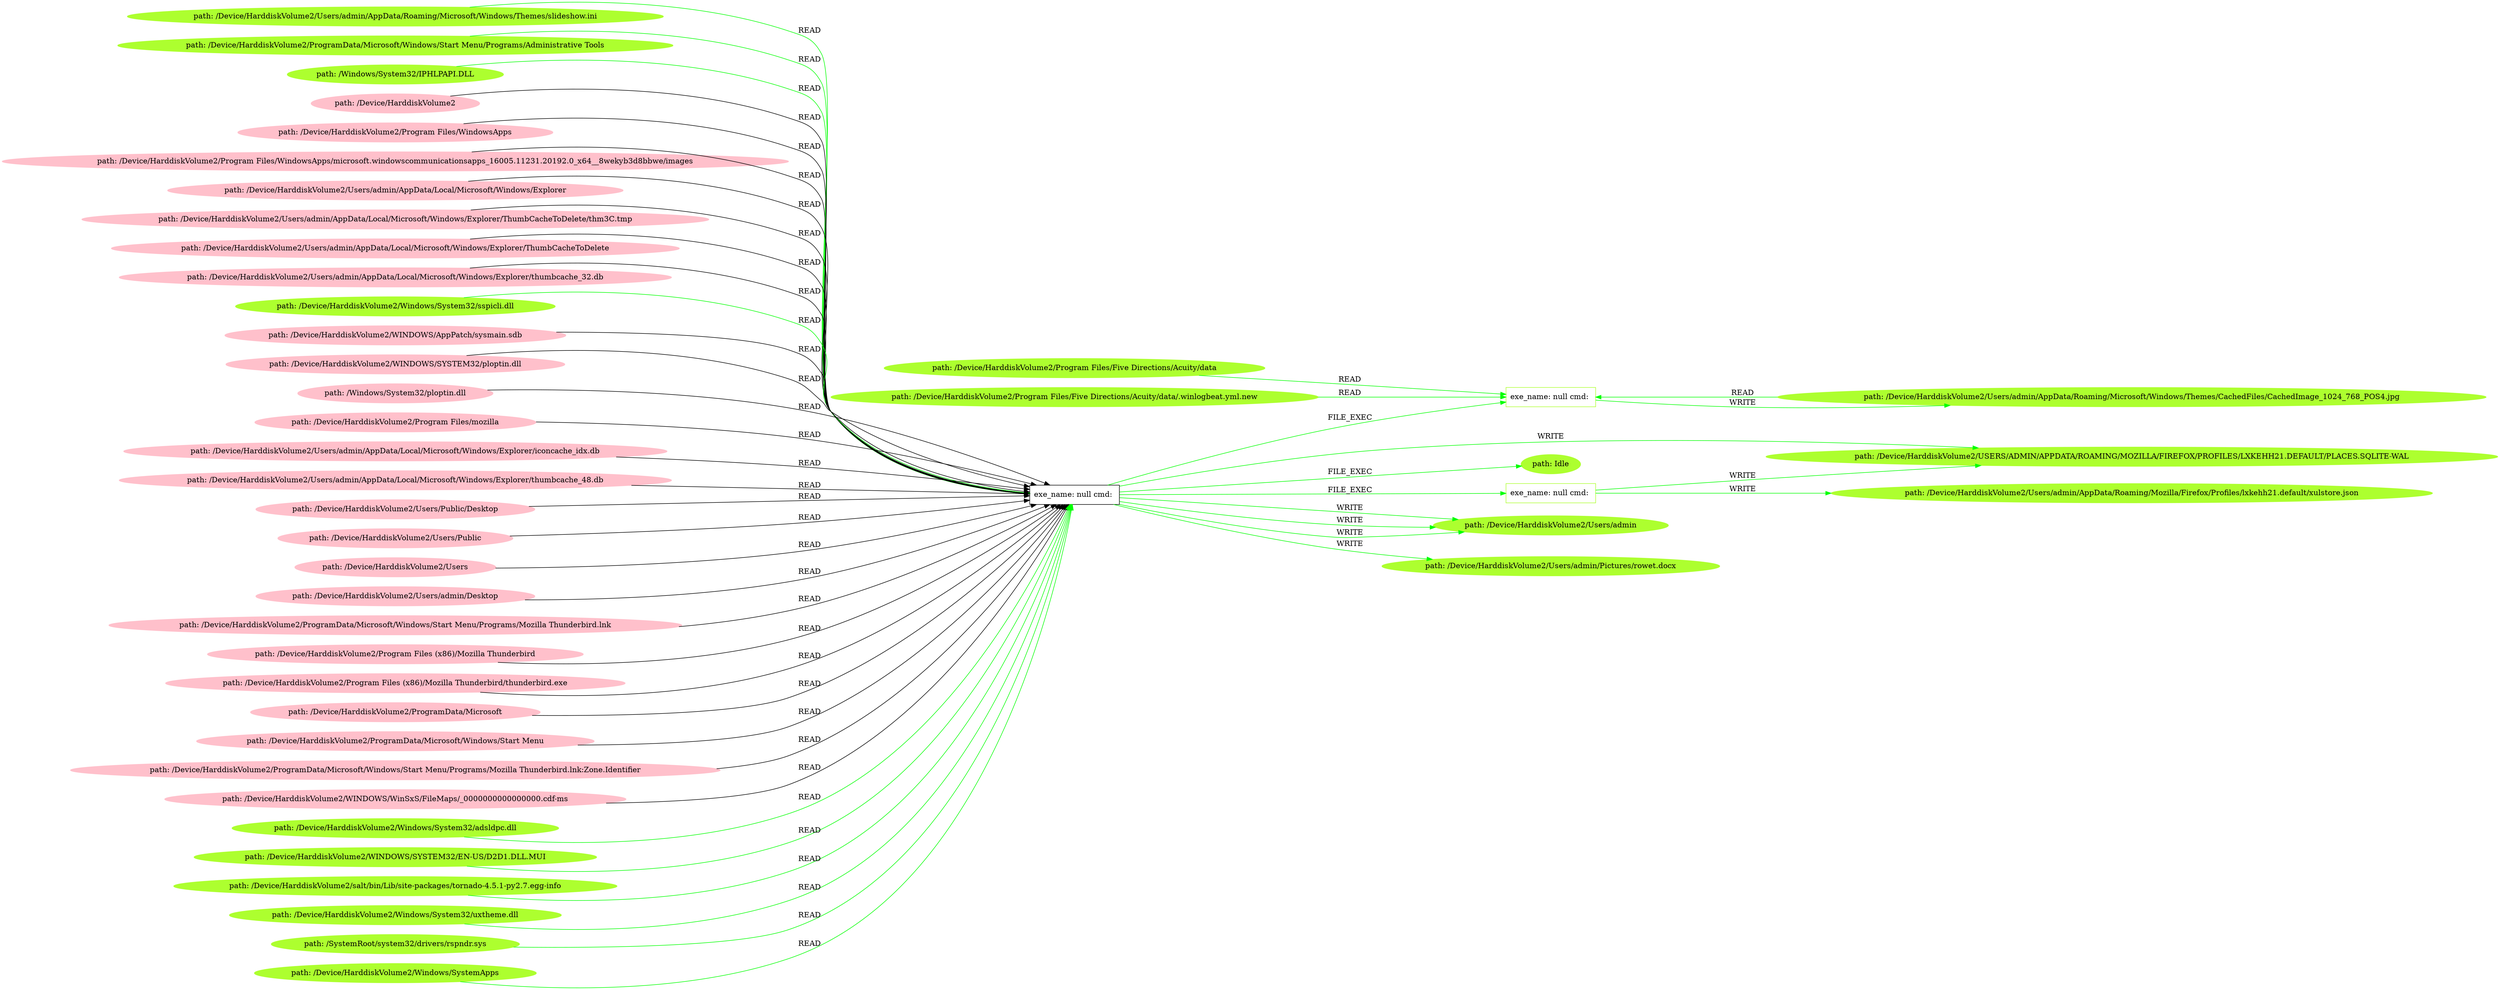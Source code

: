 digraph {
	rankdir=LR
	0 [label="exe_name: null cmd: " color=black shape=box style=solid]
	44 [label="exe_name: null cmd: " color=greenyellow shape=box style=solid]
	0 -> 44 [label=FILE_EXEC color=green]
	0 [label="exe_name: null cmd: " color=black shape=box style=solid]
	50 [label="exe_name: null cmd: " color=greenyellow shape=box style=solid]
	0 -> 50 [label=FILE_EXEC color=green]
	53 [label="path: /Device/HarddiskVolume2/Program Files/Five Directions/Acuity/data" color=greenyellow shape=oval style=filled]
	50 [label="exe_name: null cmd: " color=greenyellow shape=box style=solid]
	53 -> 50 [label=READ color=green]
	50 [label="exe_name: null cmd: " color=greenyellow shape=box style=solid]
	51 [label="path: /Device/HarddiskVolume2/Users/admin/AppData/Roaming/Microsoft/Windows/Themes/CachedFiles/CachedImage_1024_768_POS4.jpg" color=greenyellow shape=oval style=filled]
	50 -> 51 [label=WRITE color=green]
	51 [label="path: /Device/HarddiskVolume2/Users/admin/AppData/Roaming/Microsoft/Windows/Themes/CachedFiles/CachedImage_1024_768_POS4.jpg" color=greenyellow shape=oval style=filled]
	50 [label="exe_name: null cmd: " color=greenyellow shape=box style=solid]
	51 -> 50 [label=READ color=green]
	52 [label="path: /Device/HarddiskVolume2/Program Files/Five Directions/Acuity/data/.winlogbeat.yml.new" color=greenyellow shape=oval style=filled]
	50 [label="exe_name: null cmd: " color=greenyellow shape=box style=solid]
	52 -> 50 [label=READ color=green]
	57 [label="path: /Device/HarddiskVolume2/Users/admin/AppData/Roaming/Microsoft/Windows/Themes/slideshow.ini" color=greenyellow shape=oval style=filled]
	0 [label="exe_name: null cmd: " color=black shape=box style=solid]
	57 -> 0 [label=READ color=green]
	64 [label="path: /Device/HarddiskVolume2/ProgramData/Microsoft/Windows/Start Menu/Programs/Administrative Tools" color=greenyellow shape=oval style=filled]
	0 [label="exe_name: null cmd: " color=black shape=box style=solid]
	64 -> 0 [label=READ color=green]
	58 [label="path: /Windows/System32/IPHLPAPI.DLL" color=greenyellow shape=oval style=filled]
	0 [label="exe_name: null cmd: " color=black shape=box style=solid]
	58 -> 0 [label=READ color=green]
	30 [label="path: /Device/HarddiskVolume2" color=pink shape=oval style=filled]
	0 [label="exe_name: null cmd: " color=black shape=box style=solid]
	30 -> 0 [label=READ color=black]
	8 [label="path: /Device/HarddiskVolume2/Program Files/WindowsApps" color=pink shape=oval style=filled]
	0 [label="exe_name: null cmd: " color=black shape=box style=solid]
	8 -> 0 [label=READ color=black]
	21 [label="path: /Device/HarddiskVolume2/Program Files/WindowsApps/microsoft.windowscommunicationsapps_16005.11231.20192.0_x64__8wekyb3d8bbwe/images" color=pink shape=oval style=filled]
	0 [label="exe_name: null cmd: " color=black shape=box style=solid]
	21 -> 0 [label=READ color=black]
	10 [label="path: /Device/HarddiskVolume2/Users/admin/AppData/Local/Microsoft/Windows/Explorer" color=pink shape=oval style=filled]
	0 [label="exe_name: null cmd: " color=black shape=box style=solid]
	10 -> 0 [label=READ color=black]
	14 [label="path: /Device/HarddiskVolume2/Users/admin/AppData/Local/Microsoft/Windows/Explorer/ThumbCacheToDelete/thm3C.tmp" color=pink shape=oval style=filled]
	0 [label="exe_name: null cmd: " color=black shape=box style=solid]
	14 -> 0 [label=READ color=black]
	40 [label="path: /Device/HarddiskVolume2/Users/admin/AppData/Local/Microsoft/Windows/Explorer/ThumbCacheToDelete" color=pink shape=oval style=filled]
	0 [label="exe_name: null cmd: " color=black shape=box style=solid]
	40 -> 0 [label=READ color=black]
	26 [label="path: /Device/HarddiskVolume2/Users/admin/AppData/Local/Microsoft/Windows/Explorer/thumbcache_32.db" color=pink shape=oval style=filled]
	0 [label="exe_name: null cmd: " color=black shape=box style=solid]
	26 -> 0 [label=READ color=black]
	63 [label="path: /Device/HarddiskVolume2/Windows/System32/sspicli.dll" color=greenyellow shape=oval style=filled]
	0 [label="exe_name: null cmd: " color=black shape=box style=solid]
	63 -> 0 [label=READ color=green]
	34 [label="path: /Device/HarddiskVolume2/WINDOWS/AppPatch/sysmain.sdb" color=pink shape=oval style=filled]
	0 [label="exe_name: null cmd: " color=black shape=box style=solid]
	34 -> 0 [label=READ color=black]
	15 [label="path: /Device/HarddiskVolume2/WINDOWS/SYSTEM32/ploptin.dll" color=pink shape=oval style=filled]
	0 [label="exe_name: null cmd: " color=black shape=box style=solid]
	15 -> 0 [label=READ color=black]
	36 [label="path: /Windows/System32/ploptin.dll" color=pink shape=oval style=filled]
	0 [label="exe_name: null cmd: " color=black shape=box style=solid]
	36 -> 0 [label=READ color=black]
	7 [label="path: /Device/HarddiskVolume2/Program Files/mozilla" color=pink shape=oval style=filled]
	0 [label="exe_name: null cmd: " color=black shape=box style=solid]
	7 -> 0 [label=READ color=black]
	23 [label="path: /Device/HarddiskVolume2/Users/admin/AppData/Local/Microsoft/Windows/Explorer/iconcache_idx.db" color=pink shape=oval style=filled]
	0 [label="exe_name: null cmd: " color=black shape=box style=solid]
	23 -> 0 [label=READ color=black]
	20 [label="path: /Device/HarddiskVolume2/Users/admin/AppData/Local/Microsoft/Windows/Explorer/thumbcache_48.db" color=pink shape=oval style=filled]
	0 [label="exe_name: null cmd: " color=black shape=box style=solid]
	20 -> 0 [label=READ color=black]
	31 [label="path: /Device/HarddiskVolume2/Users/Public/Desktop" color=pink shape=oval style=filled]
	0 [label="exe_name: null cmd: " color=black shape=box style=solid]
	31 -> 0 [label=READ color=black]
	5 [label="path: /Device/HarddiskVolume2/Users/Public" color=pink shape=oval style=filled]
	0 [label="exe_name: null cmd: " color=black shape=box style=solid]
	5 -> 0 [label=READ color=black]
	17 [label="path: /Device/HarddiskVolume2/Users" color=pink shape=oval style=filled]
	0 [label="exe_name: null cmd: " color=black shape=box style=solid]
	17 -> 0 [label=READ color=black]
	22 [label="path: /Device/HarddiskVolume2/Users/admin/Desktop" color=pink shape=oval style=filled]
	0 [label="exe_name: null cmd: " color=black shape=box style=solid]
	22 -> 0 [label=READ color=black]
	25 [label="path: /Device/HarddiskVolume2/ProgramData/Microsoft/Windows/Start Menu/Programs/Mozilla Thunderbird.lnk" color=pink shape=oval style=filled]
	0 [label="exe_name: null cmd: " color=black shape=box style=solid]
	25 -> 0 [label=READ color=black]
	6 [label="path: /Device/HarddiskVolume2/Program Files (x86)/Mozilla Thunderbird" color=pink shape=oval style=filled]
	0 [label="exe_name: null cmd: " color=black shape=box style=solid]
	6 -> 0 [label=READ color=black]
	19 [label="path: /Device/HarddiskVolume2/Program Files (x86)/Mozilla Thunderbird/thunderbird.exe" color=pink shape=oval style=filled]
	0 [label="exe_name: null cmd: " color=black shape=box style=solid]
	19 -> 0 [label=READ color=black]
	42 [label="path: /Device/HarddiskVolume2/ProgramData/Microsoft" color=pink shape=oval style=filled]
	0 [label="exe_name: null cmd: " color=black shape=box style=solid]
	42 -> 0 [label=READ color=black]
	35 [label="path: /Device/HarddiskVolume2/ProgramData/Microsoft/Windows/Start Menu" color=pink shape=oval style=filled]
	0 [label="exe_name: null cmd: " color=black shape=box style=solid]
	35 -> 0 [label=READ color=black]
	16 [label="path: /Device/HarddiskVolume2/ProgramData/Microsoft/Windows/Start Menu/Programs/Mozilla Thunderbird.lnk:Zone.Identifier" color=pink shape=oval style=filled]
	0 [label="exe_name: null cmd: " color=black shape=box style=solid]
	16 -> 0 [label=READ color=black]
	24 [label="path: /Device/HarddiskVolume2/WINDOWS/WinSxS/FileMaps/_0000000000000000.cdf-ms" color=pink shape=oval style=filled]
	0 [label="exe_name: null cmd: " color=black shape=box style=solid]
	24 -> 0 [label=READ color=black]
	56 [label="path: /Device/HarddiskVolume2/Windows/System32/adsldpc.dll" color=greenyellow shape=oval style=filled]
	0 [label="exe_name: null cmd: " color=black shape=box style=solid]
	56 -> 0 [label=READ color=green]
	59 [label="path: /Device/HarddiskVolume2/WINDOWS/SYSTEM32/EN-US/D2D1.DLL.MUI" color=greenyellow shape=oval style=filled]
	0 [label="exe_name: null cmd: " color=black shape=box style=solid]
	59 -> 0 [label=READ color=green]
	0 [label="exe_name: null cmd: " color=black shape=box style=solid]
	48 [label="path: /Device/HarddiskVolume2/Users/admin" color=greenyellow shape=oval style=filled]
	0 -> 48 [label=WRITE color=green]
	0 [label="exe_name: null cmd: " color=black shape=box style=solid]
	48 [label="path: /Device/HarddiskVolume2/Users/admin" color=greenyellow shape=oval style=filled]
	0 -> 48 [label=WRITE color=green]
	60 [label="path: /Device/HarddiskVolume2/salt/bin/Lib/site-packages/tornado-4.5.1-py2.7.egg-info" color=greenyellow shape=oval style=filled]
	0 [label="exe_name: null cmd: " color=black shape=box style=solid]
	60 -> 0 [label=READ color=green]
	47 [label="path: /Device/HarddiskVolume2/Windows/System32/uxtheme.dll" color=greenyellow shape=oval style=filled]
	0 [label="exe_name: null cmd: " color=black shape=box style=solid]
	47 -> 0 [label=READ color=green]
	0 [label="exe_name: null cmd: " color=black shape=box style=solid]
	49 [label="path: /Device/HarddiskVolume2/Users/admin/Pictures/rowet.docx" color=greenyellow shape=oval style=filled]
	0 -> 49 [label=WRITE color=green]
	0 [label="exe_name: null cmd: " color=black shape=box style=solid]
	48 [label="path: /Device/HarddiskVolume2/Users/admin" color=greenyellow shape=oval style=filled]
	0 -> 48 [label=WRITE color=green]
	44 [label="exe_name: null cmd: " color=greenyellow shape=box style=solid]
	46 [label="path: /Device/HarddiskVolume2/USERS/ADMIN/APPDATA/ROAMING/MOZILLA/FIREFOX/PROFILES/LXKEHH21.DEFAULT/PLACES.SQLITE-WAL" color=greenyellow shape=oval style=filled]
	44 -> 46 [label=WRITE color=green]
	44 [label="exe_name: null cmd: " color=greenyellow shape=box style=solid]
	45 [label="path: /Device/HarddiskVolume2/Users/admin/AppData/Roaming/Mozilla/Firefox/Profiles/lxkehh21.default/xulstore.json" color=greenyellow shape=oval style=filled]
	44 -> 45 [label=WRITE color=green]
	0 [label="exe_name: null cmd: " color=black shape=box style=solid]
	46 [label="path: /Device/HarddiskVolume2/USERS/ADMIN/APPDATA/ROAMING/MOZILLA/FIREFOX/PROFILES/LXKEHH21.DEFAULT/PLACES.SQLITE-WAL" color=greenyellow shape=oval style=filled]
	0 -> 46 [label=WRITE color=green]
	55 [label="path: /SystemRoot/system32/drivers/rspndr.sys" color=greenyellow shape=oval style=filled]
	0 [label="exe_name: null cmd: " color=black shape=box style=solid]
	55 -> 0 [label=READ color=green]
	0 [label="exe_name: null cmd: " color=black shape=box style=solid]
	62 [label="path: Idle" color=greenyellow shape=oval style=filled]
	0 -> 62 [label=FILE_EXEC color=green]
	66 [label="path: /Device/HarddiskVolume2/Windows/SystemApps" color=greenyellow shape=oval style=filled]
	0 [label="exe_name: null cmd: " color=black shape=box style=solid]
	66 -> 0 [label=READ color=green]
}
